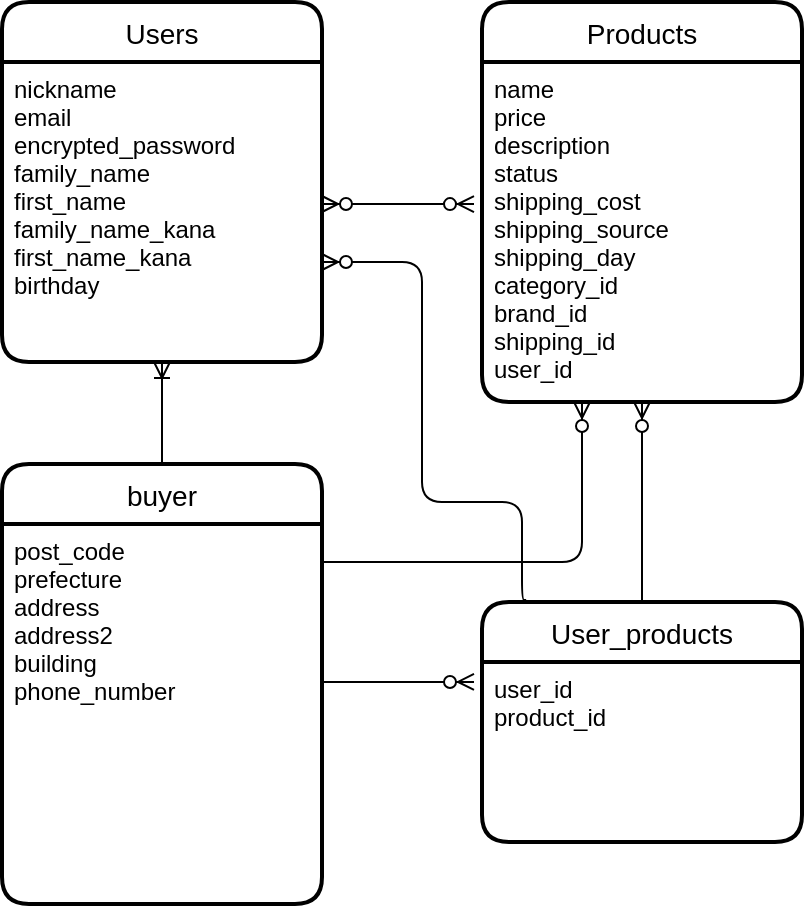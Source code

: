 <mxfile version="13.10.0" type="embed">
    <diagram id="ey6hyTF05X69Dla4YmIf" name="ページ1">
        <mxGraphModel dx="1012" dy="561" grid="1" gridSize="10" guides="1" tooltips="1" connect="1" arrows="1" fold="1" page="1" pageScale="1" pageWidth="850" pageHeight="1100" math="0" shadow="0">
            <root>
                <mxCell id="0"/>
                <mxCell id="1" parent="0"/>
                <mxCell id="228" value="Users" style="swimlane;childLayout=stackLayout;horizontal=1;startSize=30;horizontalStack=0;rounded=1;fontSize=14;fontStyle=0;strokeWidth=2;resizeParent=0;resizeLast=1;shadow=0;dashed=0;align=center;" vertex="1" parent="1">
                    <mxGeometry x="80" y="140" width="160" height="180" as="geometry">
                        <mxRectangle x="80" y="350" width="70" height="30" as="alternateBounds"/>
                    </mxGeometry>
                </mxCell>
                <mxCell id="229" value="nickname&#10;email&#10;encrypted_password&#10;family_name&#10;first_name&#10;family_name_kana&#10;first_name_kana&#10;birthday" style="align=left;strokeColor=none;fillColor=none;spacingLeft=4;fontSize=12;verticalAlign=top;resizable=0;rotatable=0;part=1;" vertex="1" parent="228">
                    <mxGeometry y="30" width="160" height="150" as="geometry"/>
                </mxCell>
                <mxCell id="232" value="Products" style="swimlane;childLayout=stackLayout;horizontal=1;startSize=30;horizontalStack=0;rounded=1;fontSize=14;fontStyle=0;strokeWidth=2;resizeParent=0;resizeLast=1;shadow=0;dashed=0;align=center;" vertex="1" parent="1">
                    <mxGeometry x="320" y="140" width="160" height="200" as="geometry"/>
                </mxCell>
                <mxCell id="233" value="name&#10;price&#10;description&#10;status&#10;shipping_cost&#10;shipping_source&#10;shipping_day&#10;category_id&#10;brand_id&#10;shipping_id&#10;user_id" style="align=left;strokeColor=none;fillColor=none;spacingLeft=4;fontSize=12;verticalAlign=top;resizable=0;rotatable=0;part=1;" vertex="1" parent="232">
                    <mxGeometry y="30" width="160" height="170" as="geometry"/>
                </mxCell>
                <mxCell id="238" value="buyer" style="swimlane;childLayout=stackLayout;horizontal=1;startSize=30;horizontalStack=0;rounded=1;fontSize=14;fontStyle=0;strokeWidth=2;resizeParent=0;resizeLast=1;shadow=0;dashed=0;align=center;" vertex="1" parent="1">
                    <mxGeometry x="80" y="371" width="160" height="220" as="geometry"/>
                </mxCell>
                <mxCell id="239" value="post_code&#10;prefecture&#10;address&#10;address2&#10;building&#10;phone_number" style="align=left;strokeColor=none;fillColor=none;spacingLeft=4;fontSize=12;verticalAlign=top;resizable=0;rotatable=0;part=1;" vertex="1" parent="238">
                    <mxGeometry y="30" width="160" height="190" as="geometry"/>
                </mxCell>
                <mxCell id="240" style="edgeStyle=none;rounded=0;orthogonalLoop=1;jettySize=auto;html=1;exitX=0.5;exitY=1;exitDx=0;exitDy=0;" edge="1" parent="238" source="239" target="239">
                    <mxGeometry relative="1" as="geometry"/>
                </mxCell>
                <mxCell id="241" value="" style="edgeStyle=orthogonalEdgeStyle;fontSize=12;html=1;endArrow=ERzeroToMany;endFill=1;exitX=1;exitY=0.1;exitDx=0;exitDy=0;exitPerimeter=0;" edge="1" parent="1" source="239">
                    <mxGeometry width="100" height="100" relative="1" as="geometry">
                        <mxPoint x="240" y="430" as="sourcePoint"/>
                        <mxPoint x="370" y="340" as="targetPoint"/>
                        <Array as="points">
                            <mxPoint x="370" y="420"/>
                            <mxPoint x="370" y="340"/>
                        </Array>
                    </mxGeometry>
                </mxCell>
                <mxCell id="243" value="" style="fontSize=12;html=1;endArrow=ERoneToMany;entryX=0.5;entryY=1;entryDx=0;entryDy=0;exitX=0.5;exitY=0;exitDx=0;exitDy=0;" edge="1" parent="1" source="238" target="229">
                    <mxGeometry width="100" height="100" relative="1" as="geometry">
                        <mxPoint x="140" y="371" as="sourcePoint"/>
                        <mxPoint x="240" y="271" as="targetPoint"/>
                    </mxGeometry>
                </mxCell>
                <mxCell id="244" value="" style="fontSize=12;html=1;endArrow=ERzeroToMany;endFill=1;startArrow=ERzeroToMany;entryX=-0.025;entryY=0.418;entryDx=0;entryDy=0;entryPerimeter=0;" edge="1" parent="1" target="233">
                    <mxGeometry width="100" height="100" relative="1" as="geometry">
                        <mxPoint x="240" y="241" as="sourcePoint"/>
                        <mxPoint x="340" y="330" as="targetPoint"/>
                    </mxGeometry>
                </mxCell>
                <mxCell id="253" value="User_products" style="swimlane;childLayout=stackLayout;horizontal=1;startSize=30;horizontalStack=0;rounded=1;fontSize=14;fontStyle=0;strokeWidth=2;resizeParent=0;resizeLast=1;shadow=0;dashed=0;align=center;" vertex="1" parent="1">
                    <mxGeometry x="320" y="440" width="160" height="120" as="geometry"/>
                </mxCell>
                <mxCell id="254" value="user_id&#10;product_id" style="align=left;strokeColor=none;fillColor=none;spacingLeft=4;fontSize=12;verticalAlign=top;resizable=0;rotatable=0;part=1;" vertex="1" parent="253">
                    <mxGeometry y="30" width="160" height="90" as="geometry"/>
                </mxCell>
                <mxCell id="255" value="" style="edgeStyle=orthogonalEdgeStyle;fontSize=12;html=1;endArrow=ERzeroToMany;endFill=1;exitX=0.138;exitY=-0.008;exitDx=0;exitDy=0;exitPerimeter=0;" edge="1" parent="1" source="253">
                    <mxGeometry width="100" height="100" relative="1" as="geometry">
                        <mxPoint x="340" y="430" as="sourcePoint"/>
                        <mxPoint x="240" y="270" as="targetPoint"/>
                        <Array as="points">
                            <mxPoint x="340" y="439"/>
                            <mxPoint x="340" y="390"/>
                            <mxPoint x="290" y="390"/>
                            <mxPoint x="290" y="270"/>
                        </Array>
                    </mxGeometry>
                </mxCell>
                <mxCell id="256" value="" style="fontSize=12;html=1;endArrow=ERzeroToMany;endFill=1;entryX=0.5;entryY=1;entryDx=0;entryDy=0;exitX=0.5;exitY=0;exitDx=0;exitDy=0;" edge="1" parent="1" source="253" target="233">
                    <mxGeometry width="100" height="100" relative="1" as="geometry">
                        <mxPoint x="400" y="430" as="sourcePoint"/>
                        <mxPoint x="500" y="330" as="targetPoint"/>
                    </mxGeometry>
                </mxCell>
                <mxCell id="257" value="" style="fontSize=12;html=1;endArrow=ERzeroToMany;endFill=1;entryX=-0.025;entryY=0.111;entryDx=0;entryDy=0;entryPerimeter=0;" edge="1" parent="1" target="254">
                    <mxGeometry width="100" height="100" relative="1" as="geometry">
                        <mxPoint x="241" y="480" as="sourcePoint"/>
                        <mxPoint x="300" y="550" as="targetPoint"/>
                        <Array as="points"/>
                    </mxGeometry>
                </mxCell>
            </root>
        </mxGraphModel>
    </diagram>
</mxfile>